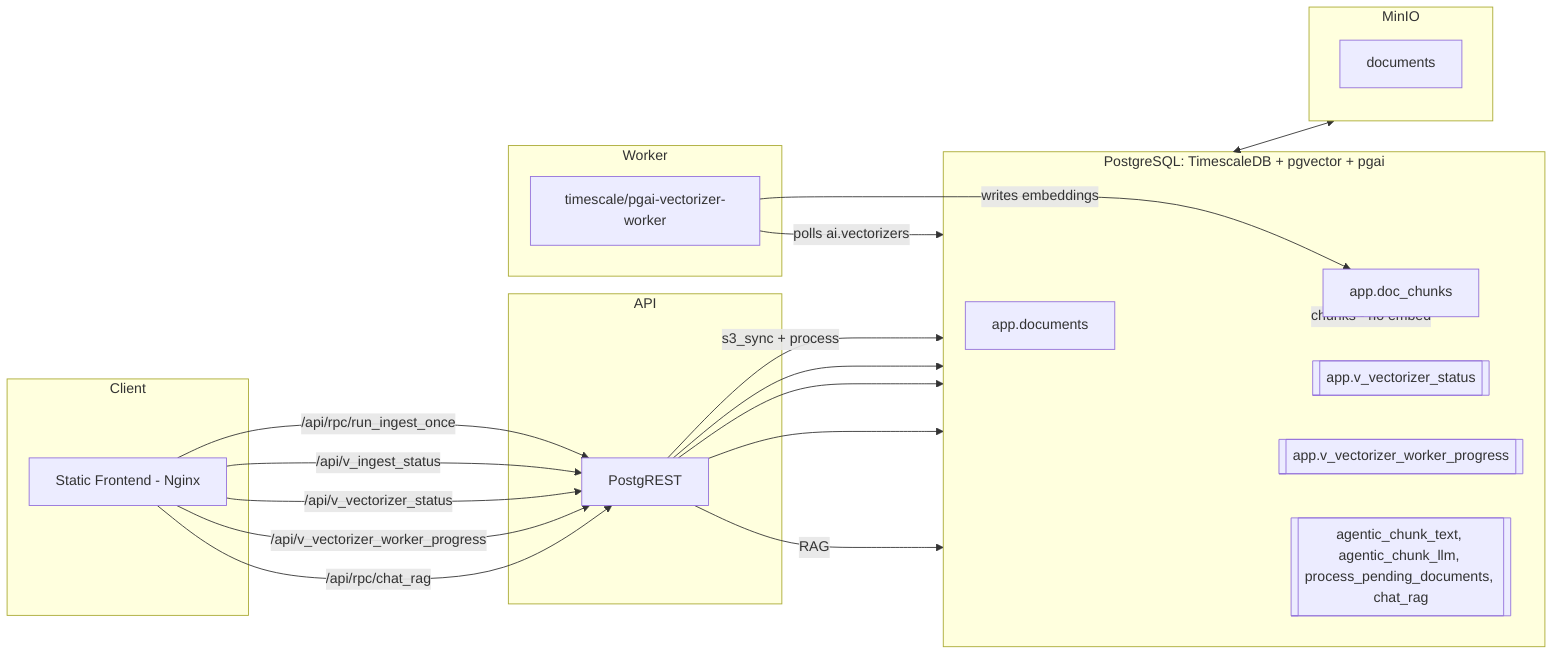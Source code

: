 flowchart LR
  subgraph Client
    UI[Static Frontend - Nginx]
  end
  subgraph API
    PGRST[PostgREST]
  end
  subgraph DB[PostgreSQL: TimescaleDB + pgvector + pgai]
    DOCS[app.documents]
    CHUNKS[app.doc_chunks]
    VSTAT[[app.v_vectorizer_status]]
    VWSTAT[[app.v_vectorizer_worker_progress]]
    FUNCS[[agentic_chunk_text, agentic_chunk_llm, process_pending_documents, chat_rag]]
  end
  subgraph S3[MinIO]
    BUCKET[documents]
  end
  subgraph Worker
    VEC[timescale/pgai-vectorizer-worker]
  end

  UI -->|/api/rpc/run_ingest_once| PGRST -->|s3_sync + process| DB
  DB <--> S3
  DB -->|chunks - no embed| CHUNKS
  VEC -->|polls ai.vectorizers| DB
  VEC -->|writes embeddings| CHUNKS
  UI -->|/api/v_ingest_status| PGRST --> DB
  UI -->|/api/v_vectorizer_status| PGRST --> DB
  UI -->|/api/v_vectorizer_worker_progress| PGRST --> DB
  UI -->|/api/rpc/chat_rag| PGRST -->|RAG| DB